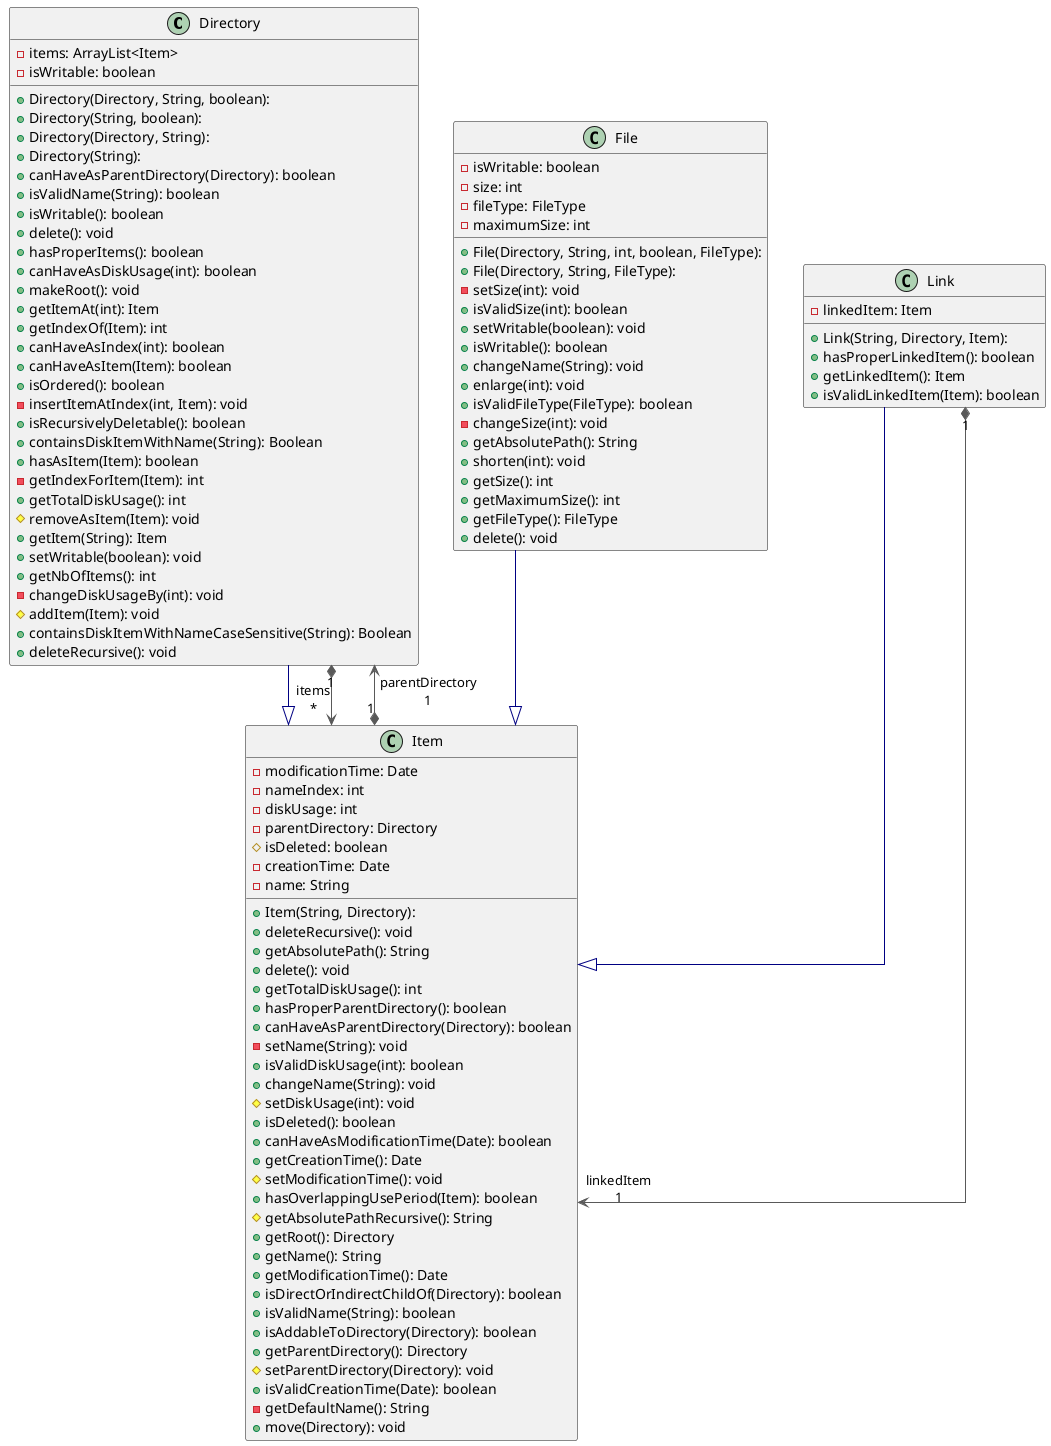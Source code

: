 @startuml

top to bottom direction
skinparam linetype ortho

class Directory {
  + Directory(Directory, String, boolean): 
  + Directory(String, boolean): 
  + Directory(Directory, String): 
  + Directory(String): 
  - items: ArrayList<Item>
  - isWritable: boolean
  + canHaveAsParentDirectory(Directory): boolean
  + isValidName(String): boolean
  + isWritable(): boolean
  + delete(): void
  + hasProperItems(): boolean
  + canHaveAsDiskUsage(int): boolean
  + makeRoot(): void
  + getItemAt(int): Item
  + getIndexOf(Item): int
  + canHaveAsIndex(int): boolean
  + canHaveAsItem(Item): boolean
  + isOrdered(): boolean
  - insertItemAtIndex(int, Item): void
  + isRecursivelyDeletable(): boolean
  + containsDiskItemWithName(String): Boolean
  + hasAsItem(Item): boolean
  - getIndexForItem(Item): int
  + getTotalDiskUsage(): int
  # removeAsItem(Item): void
  + getItem(String): Item
  + setWritable(boolean): void
  + getNbOfItems(): int
  - changeDiskUsageBy(int): void
  # addItem(Item): void
  + containsDiskItemWithNameCaseSensitive(String): Boolean
  + deleteRecursive(): void
}
class File {
  + File(Directory, String, int, boolean, FileType): 
  + File(Directory, String, FileType): 
  - isWritable: boolean
  - size: int
  - fileType: FileType
  - maximumSize: int
  - setSize(int): void
  + isValidSize(int): boolean
  + setWritable(boolean): void
  + isWritable(): boolean
  + changeName(String): void
  + enlarge(int): void
  + isValidFileType(FileType): boolean
  - changeSize(int): void
  + getAbsolutePath(): String
  + shorten(int): void
  + getSize(): int
  + getMaximumSize(): int
  + getFileType(): FileType
  + delete(): void
}
class Item {
  + Item(String, Directory): 
  - modificationTime: Date
  - nameIndex: int
  - diskUsage: int
  - parentDirectory: Directory
  # isDeleted: boolean
  - creationTime: Date
  - name: String
  + deleteRecursive(): void
  + getAbsolutePath(): String
  + delete(): void
  + getTotalDiskUsage(): int
  + hasProperParentDirectory(): boolean
  + canHaveAsParentDirectory(Directory): boolean
  - setName(String): void
  + isValidDiskUsage(int): boolean
  + changeName(String): void
  # setDiskUsage(int): void
  + isDeleted(): boolean
  + canHaveAsModificationTime(Date): boolean
  + getCreationTime(): Date
  # setModificationTime(): void
  + hasOverlappingUsePeriod(Item): boolean
  # getAbsolutePathRecursive(): String
  + getRoot(): Directory
  + getName(): String
  + getModificationTime(): Date
  + isDirectOrIndirectChildOf(Directory): boolean
  + isValidName(String): boolean
  + isAddableToDirectory(Directory): boolean
  + getParentDirectory(): Directory
  # setParentDirectory(Directory): void
  + isValidCreationTime(Date): boolean
  - getDefaultName(): String
  + move(Directory): void
}
class Link {
  + Link(String, Directory, Item): 
  - linkedItem: Item
  + hasProperLinkedItem(): boolean
  + getLinkedItem(): Item
  + isValidLinkedItem(Item): boolean
}

Directory  -[#000082,plain]-^  Item      
Directory "1" *-[#595959,plain]-> "items\n*" Item      
File       -[#000082,plain]-^  Item      
Item      "1" *-[#595959,plain]-> "parentDirectory\n1" Directory 
Link       -[#000082,plain]-^  Item      
Link      "1" *-[#595959,plain]-> "linkedItem\n1" Item      
@enduml
